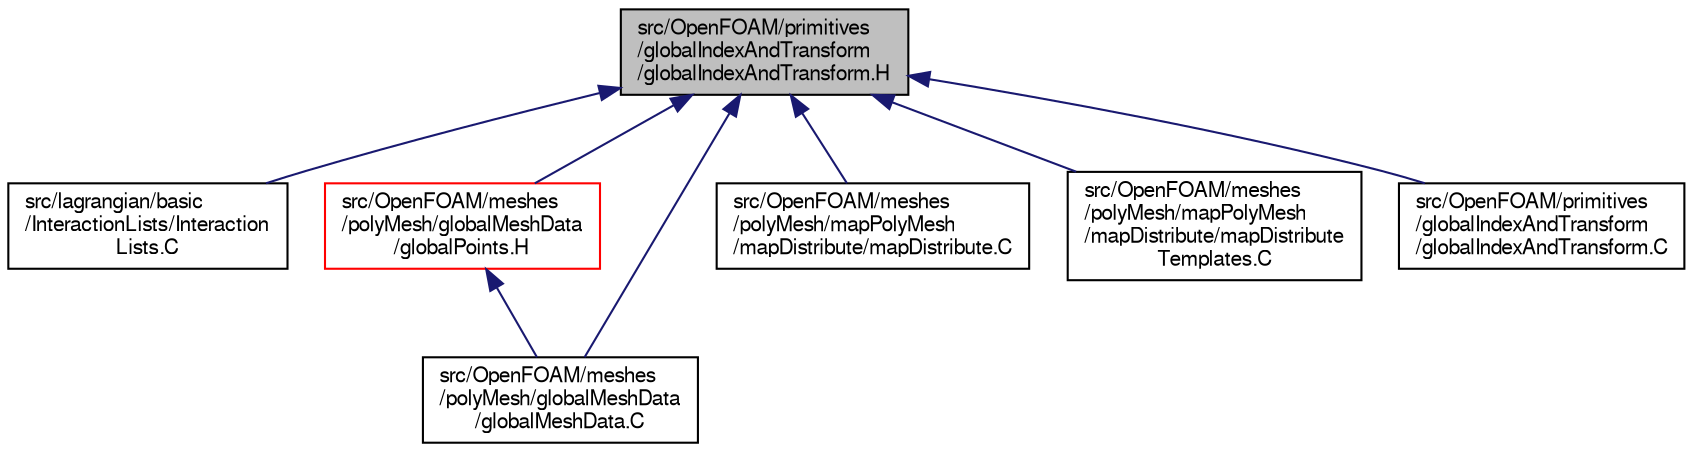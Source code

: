 digraph "src/OpenFOAM/primitives/globalIndexAndTransform/globalIndexAndTransform.H"
{
  bgcolor="transparent";
  edge [fontname="FreeSans",fontsize="10",labelfontname="FreeSans",labelfontsize="10"];
  node [fontname="FreeSans",fontsize="10",shape=record];
  Node223 [label="src/OpenFOAM/primitives\l/globalIndexAndTransform\l/globalIndexAndTransform.H",height=0.2,width=0.4,color="black", fillcolor="grey75", style="filled", fontcolor="black"];
  Node223 -> Node224 [dir="back",color="midnightblue",fontsize="10",style="solid",fontname="FreeSans"];
  Node224 [label="src/lagrangian/basic\l/InteractionLists/Interaction\lLists.C",height=0.2,width=0.4,color="black",URL="$a04862.html"];
  Node223 -> Node225 [dir="back",color="midnightblue",fontsize="10",style="solid",fontname="FreeSans"];
  Node225 [label="src/OpenFOAM/meshes\l/polyMesh/globalMeshData\l/globalPoints.H",height=0.2,width=0.4,color="red",URL="$a11543.html"];
  Node225 -> Node226 [dir="back",color="midnightblue",fontsize="10",style="solid",fontname="FreeSans"];
  Node226 [label="src/OpenFOAM/meshes\l/polyMesh/globalMeshData\l/globalMeshData.C",height=0.2,width=0.4,color="black",URL="$a11531.html"];
  Node223 -> Node226 [dir="back",color="midnightblue",fontsize="10",style="solid",fontname="FreeSans"];
  Node223 -> Node228 [dir="back",color="midnightblue",fontsize="10",style="solid",fontname="FreeSans"];
  Node228 [label="src/OpenFOAM/meshes\l/polyMesh/mapPolyMesh\l/mapDistribute/mapDistribute.C",height=0.2,width=0.4,color="black",URL="$a11573.html"];
  Node223 -> Node229 [dir="back",color="midnightblue",fontsize="10",style="solid",fontname="FreeSans"];
  Node229 [label="src/OpenFOAM/meshes\l/polyMesh/mapPolyMesh\l/mapDistribute/mapDistribute\lTemplates.C",height=0.2,width=0.4,color="black",URL="$a11588.html"];
  Node223 -> Node230 [dir="back",color="midnightblue",fontsize="10",style="solid",fontname="FreeSans"];
  Node230 [label="src/OpenFOAM/primitives\l/globalIndexAndTransform\l/globalIndexAndTransform.C",height=0.2,width=0.4,color="black",URL="$a12314.html"];
}
